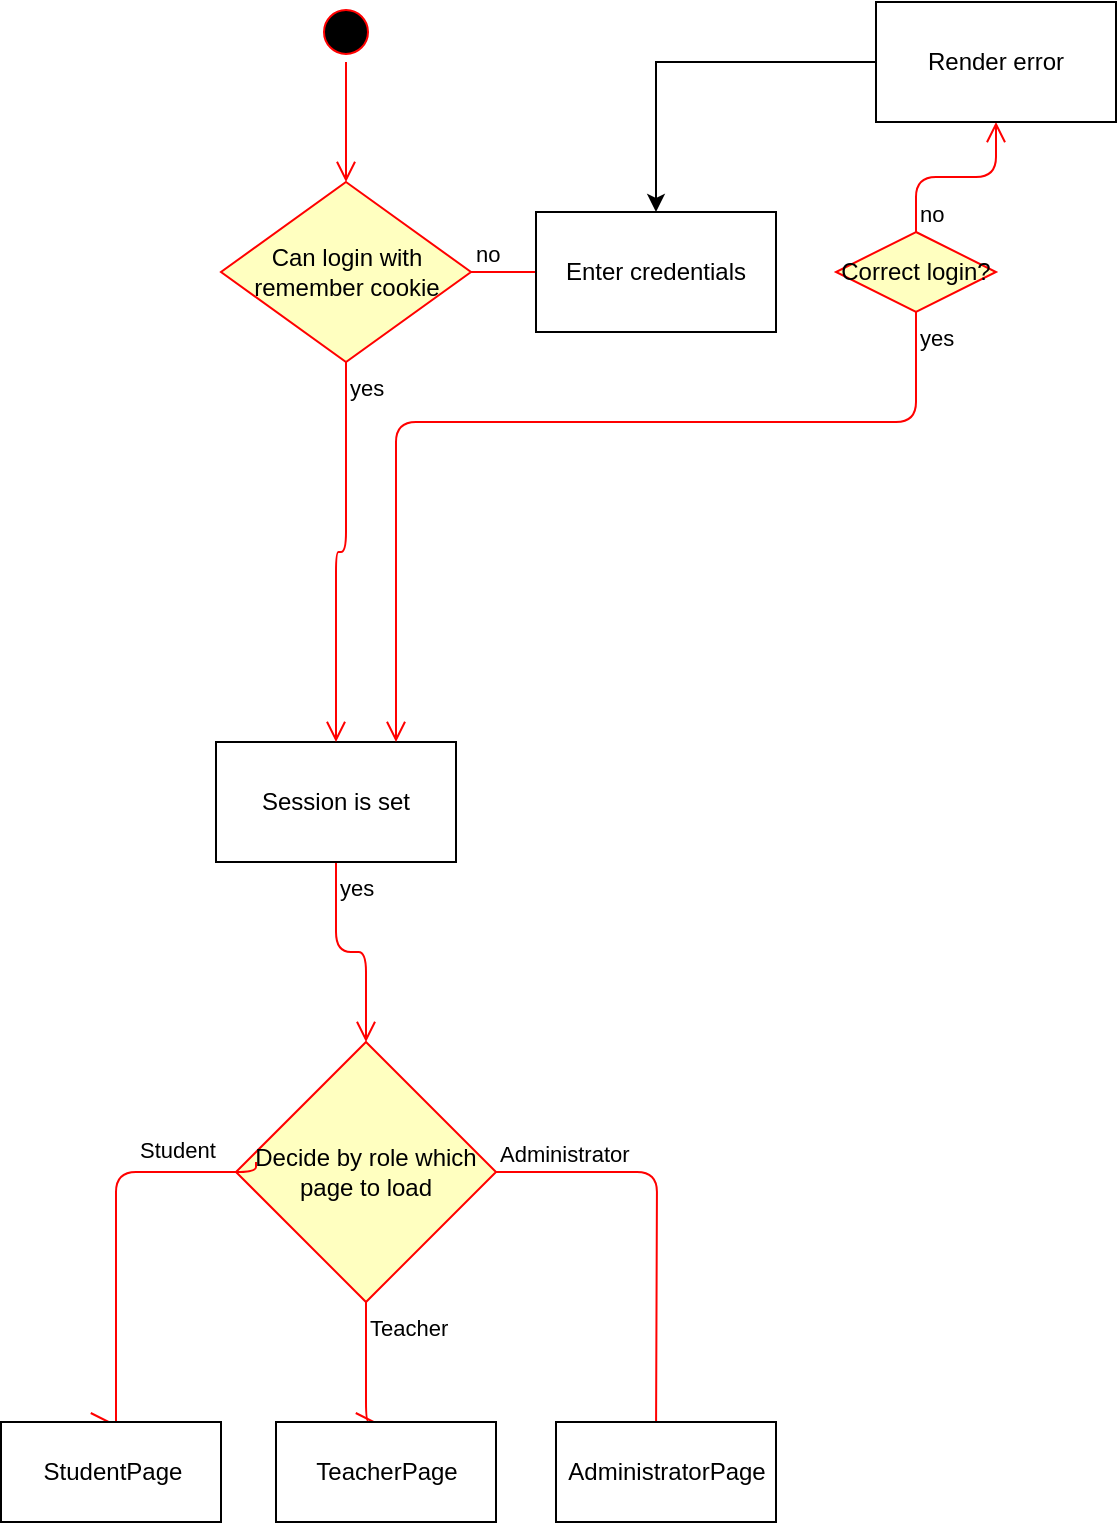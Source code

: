 <mxfile version="14.2.6" type="device"><diagram id="KlI0t0WFybxw4-GM9mAO" name="Page-1"><mxGraphModel dx="1422" dy="857" grid="1" gridSize="10" guides="1" tooltips="1" connect="1" arrows="1" fold="1" page="1" pageScale="1" pageWidth="827" pageHeight="1169" math="0" shadow="0"><root><mxCell id="0"/><mxCell id="1" parent="0"/><mxCell id="hKd9XoxIXTTVGyn2WlCI-1" value="" style="ellipse;html=1;shape=startState;fillColor=#000000;strokeColor=#ff0000;" vertex="1" parent="1"><mxGeometry x="280" y="40" width="30" height="30" as="geometry"/></mxCell><mxCell id="hKd9XoxIXTTVGyn2WlCI-2" value="" style="edgeStyle=orthogonalEdgeStyle;html=1;verticalAlign=bottom;endArrow=open;endSize=8;strokeColor=#ff0000;" edge="1" source="hKd9XoxIXTTVGyn2WlCI-1" parent="1"><mxGeometry relative="1" as="geometry"><mxPoint x="295" y="130" as="targetPoint"/></mxGeometry></mxCell><mxCell id="hKd9XoxIXTTVGyn2WlCI-5" value="Can login with remember cookie" style="rhombus;whiteSpace=wrap;html=1;fillColor=#ffffc0;strokeColor=#ff0000;" vertex="1" parent="1"><mxGeometry x="232.5" y="130" width="125" height="90" as="geometry"/></mxCell><mxCell id="hKd9XoxIXTTVGyn2WlCI-6" value="no" style="edgeStyle=orthogonalEdgeStyle;html=1;align=left;verticalAlign=bottom;endArrow=open;endSize=8;strokeColor=#ff0000;" edge="1" source="hKd9XoxIXTTVGyn2WlCI-5" parent="1"><mxGeometry x="-1" relative="1" as="geometry"><mxPoint x="460" y="175" as="targetPoint"/></mxGeometry></mxCell><mxCell id="hKd9XoxIXTTVGyn2WlCI-7" value="yes" style="edgeStyle=orthogonalEdgeStyle;html=1;align=left;verticalAlign=top;endArrow=open;endSize=8;strokeColor=#ff0000;entryX=0.5;entryY=0;entryDx=0;entryDy=0;" edge="1" source="hKd9XoxIXTTVGyn2WlCI-8" parent="1" target="hKd9XoxIXTTVGyn2WlCI-12"><mxGeometry x="-1" relative="1" as="geometry"><mxPoint x="310" y="550" as="targetPoint"/></mxGeometry></mxCell><mxCell id="hKd9XoxIXTTVGyn2WlCI-12" value="Decide by role which page to load" style="rhombus;whiteSpace=wrap;html=1;fillColor=#ffffc0;strokeColor=#ff0000;" vertex="1" parent="1"><mxGeometry x="240" y="560" width="130" height="130" as="geometry"/></mxCell><mxCell id="hKd9XoxIXTTVGyn2WlCI-13" value="Administrator" style="edgeStyle=orthogonalEdgeStyle;html=1;align=left;verticalAlign=bottom;endArrow=open;endSize=8;strokeColor=#ff0000;" edge="1" source="hKd9XoxIXTTVGyn2WlCI-12" parent="1"><mxGeometry x="-1" relative="1" as="geometry"><mxPoint x="450" y="760" as="targetPoint"/></mxGeometry></mxCell><mxCell id="hKd9XoxIXTTVGyn2WlCI-14" value="Teacher" style="edgeStyle=orthogonalEdgeStyle;html=1;align=left;verticalAlign=top;endArrow=open;endSize=8;strokeColor=#ff0000;" edge="1" source="hKd9XoxIXTTVGyn2WlCI-12" parent="1"><mxGeometry x="-1" relative="1" as="geometry"><mxPoint x="310" y="750" as="targetPoint"/><Array as="points"><mxPoint x="305" y="750"/></Array></mxGeometry></mxCell><mxCell id="hKd9XoxIXTTVGyn2WlCI-15" value="" style="edgeStyle=orthogonalEdgeStyle;html=1;align=left;verticalAlign=bottom;endArrow=open;endSize=8;strokeColor=#ff0000;exitX=0.077;exitY=0.462;exitDx=0;exitDy=0;entryX=0.5;entryY=0;entryDx=0;entryDy=0;exitPerimeter=0;" edge="1" parent="1" source="hKd9XoxIXTTVGyn2WlCI-12" target="hKd9XoxIXTTVGyn2WlCI-21"><mxGeometry x="-1" y="-73" relative="1" as="geometry"><mxPoint x="180" y="750" as="targetPoint"/><mxPoint x="120" y="670" as="sourcePoint"/><Array as="points"><mxPoint x="250" y="625"/><mxPoint x="180" y="625"/><mxPoint x="180" y="760"/><mxPoint x="175" y="760"/><mxPoint x="175" y="750"/></Array><mxPoint x="53" y="-70" as="offset"/></mxGeometry></mxCell><mxCell id="hKd9XoxIXTTVGyn2WlCI-8" value="Session is set" style="rounded=0;whiteSpace=wrap;html=1;" vertex="1" parent="1"><mxGeometry x="230" y="410" width="120" height="60" as="geometry"/></mxCell><mxCell id="hKd9XoxIXTTVGyn2WlCI-16" value="yes" style="edgeStyle=orthogonalEdgeStyle;html=1;align=left;verticalAlign=top;endArrow=open;endSize=8;strokeColor=#ff0000;" edge="1" parent="1" source="hKd9XoxIXTTVGyn2WlCI-5" target="hKd9XoxIXTTVGyn2WlCI-8"><mxGeometry x="-1" relative="1" as="geometry"><mxPoint x="310" y="550" as="targetPoint"/><mxPoint x="295" y="220" as="sourcePoint"/></mxGeometry></mxCell><mxCell id="hKd9XoxIXTTVGyn2WlCI-19" value="&lt;span style=&quot;color: rgb(0 , 0 , 0) ; font-family: &amp;#34;helvetica&amp;#34; ; font-size: 11px ; font-style: normal ; font-weight: 400 ; letter-spacing: normal ; text-align: left ; text-indent: 0px ; text-transform: none ; word-spacing: 0px ; background-color: rgb(255 , 255 , 255) ; display: inline ; float: none&quot;&gt;Student&lt;br&gt;&lt;/span&gt;" style="text;whiteSpace=wrap;html=1;" vertex="1" parent="1"><mxGeometry x="190" y="600" width="60" height="30" as="geometry"/></mxCell><mxCell id="hKd9XoxIXTTVGyn2WlCI-21" value="StudentPage" style="html=1;" vertex="1" parent="1"><mxGeometry x="122.5" y="750" width="110" height="50" as="geometry"/></mxCell><mxCell id="hKd9XoxIXTTVGyn2WlCI-22" value="TeacherPage" style="html=1;" vertex="1" parent="1"><mxGeometry x="260" y="750" width="110" height="50" as="geometry"/></mxCell><mxCell id="hKd9XoxIXTTVGyn2WlCI-23" value="AdministratorPage" style="html=1;" vertex="1" parent="1"><mxGeometry x="400" y="750" width="110" height="50" as="geometry"/></mxCell><mxCell id="hKd9XoxIXTTVGyn2WlCI-25" value="Enter credentials" style="rounded=0;whiteSpace=wrap;html=1;" vertex="1" parent="1"><mxGeometry x="390" y="145" width="120" height="60" as="geometry"/></mxCell><mxCell id="hKd9XoxIXTTVGyn2WlCI-26" value="Correct login?" style="rhombus;whiteSpace=wrap;html=1;fillColor=#ffffc0;strokeColor=#ff0000;" vertex="1" parent="1"><mxGeometry x="540" y="155" width="80" height="40" as="geometry"/></mxCell><mxCell id="hKd9XoxIXTTVGyn2WlCI-27" value="no" style="edgeStyle=orthogonalEdgeStyle;html=1;align=left;verticalAlign=bottom;endArrow=open;endSize=8;strokeColor=#ff0000;entryX=0.5;entryY=1;entryDx=0;entryDy=0;" edge="1" source="hKd9XoxIXTTVGyn2WlCI-26" parent="1" target="hKd9XoxIXTTVGyn2WlCI-29"><mxGeometry x="-1" relative="1" as="geometry"><mxPoint x="790" y="170" as="targetPoint"/></mxGeometry></mxCell><mxCell id="hKd9XoxIXTTVGyn2WlCI-28" value="yes" style="edgeStyle=orthogonalEdgeStyle;html=1;align=left;verticalAlign=top;endArrow=open;endSize=8;strokeColor=#ff0000;entryX=0.75;entryY=0;entryDx=0;entryDy=0;" edge="1" source="hKd9XoxIXTTVGyn2WlCI-26" parent="1" target="hKd9XoxIXTTVGyn2WlCI-8"><mxGeometry x="-1" relative="1" as="geometry"><mxPoint x="650" y="250" as="targetPoint"/><Array as="points"><mxPoint x="580" y="250"/><mxPoint x="320" y="250"/></Array></mxGeometry></mxCell><mxCell id="hKd9XoxIXTTVGyn2WlCI-30" style="edgeStyle=orthogonalEdgeStyle;rounded=0;orthogonalLoop=1;jettySize=auto;html=1;" edge="1" parent="1" source="hKd9XoxIXTTVGyn2WlCI-29" target="hKd9XoxIXTTVGyn2WlCI-25"><mxGeometry relative="1" as="geometry"/></mxCell><mxCell id="hKd9XoxIXTTVGyn2WlCI-29" value="Render error" style="rounded=0;whiteSpace=wrap;html=1;" vertex="1" parent="1"><mxGeometry x="560" y="40" width="120" height="60" as="geometry"/></mxCell></root></mxGraphModel></diagram></mxfile>